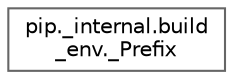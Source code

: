 digraph "Graphical Class Hierarchy"
{
 // LATEX_PDF_SIZE
  bgcolor="transparent";
  edge [fontname=Helvetica,fontsize=10,labelfontname=Helvetica,labelfontsize=10];
  node [fontname=Helvetica,fontsize=10,shape=box,height=0.2,width=0.4];
  rankdir="LR";
  Node0 [id="Node000000",label="pip._internal.build\l_env._Prefix",height=0.2,width=0.4,color="grey40", fillcolor="white", style="filled",URL="$classpip_1_1__internal_1_1build__env_1_1___prefix.html",tooltip=" "];
}
